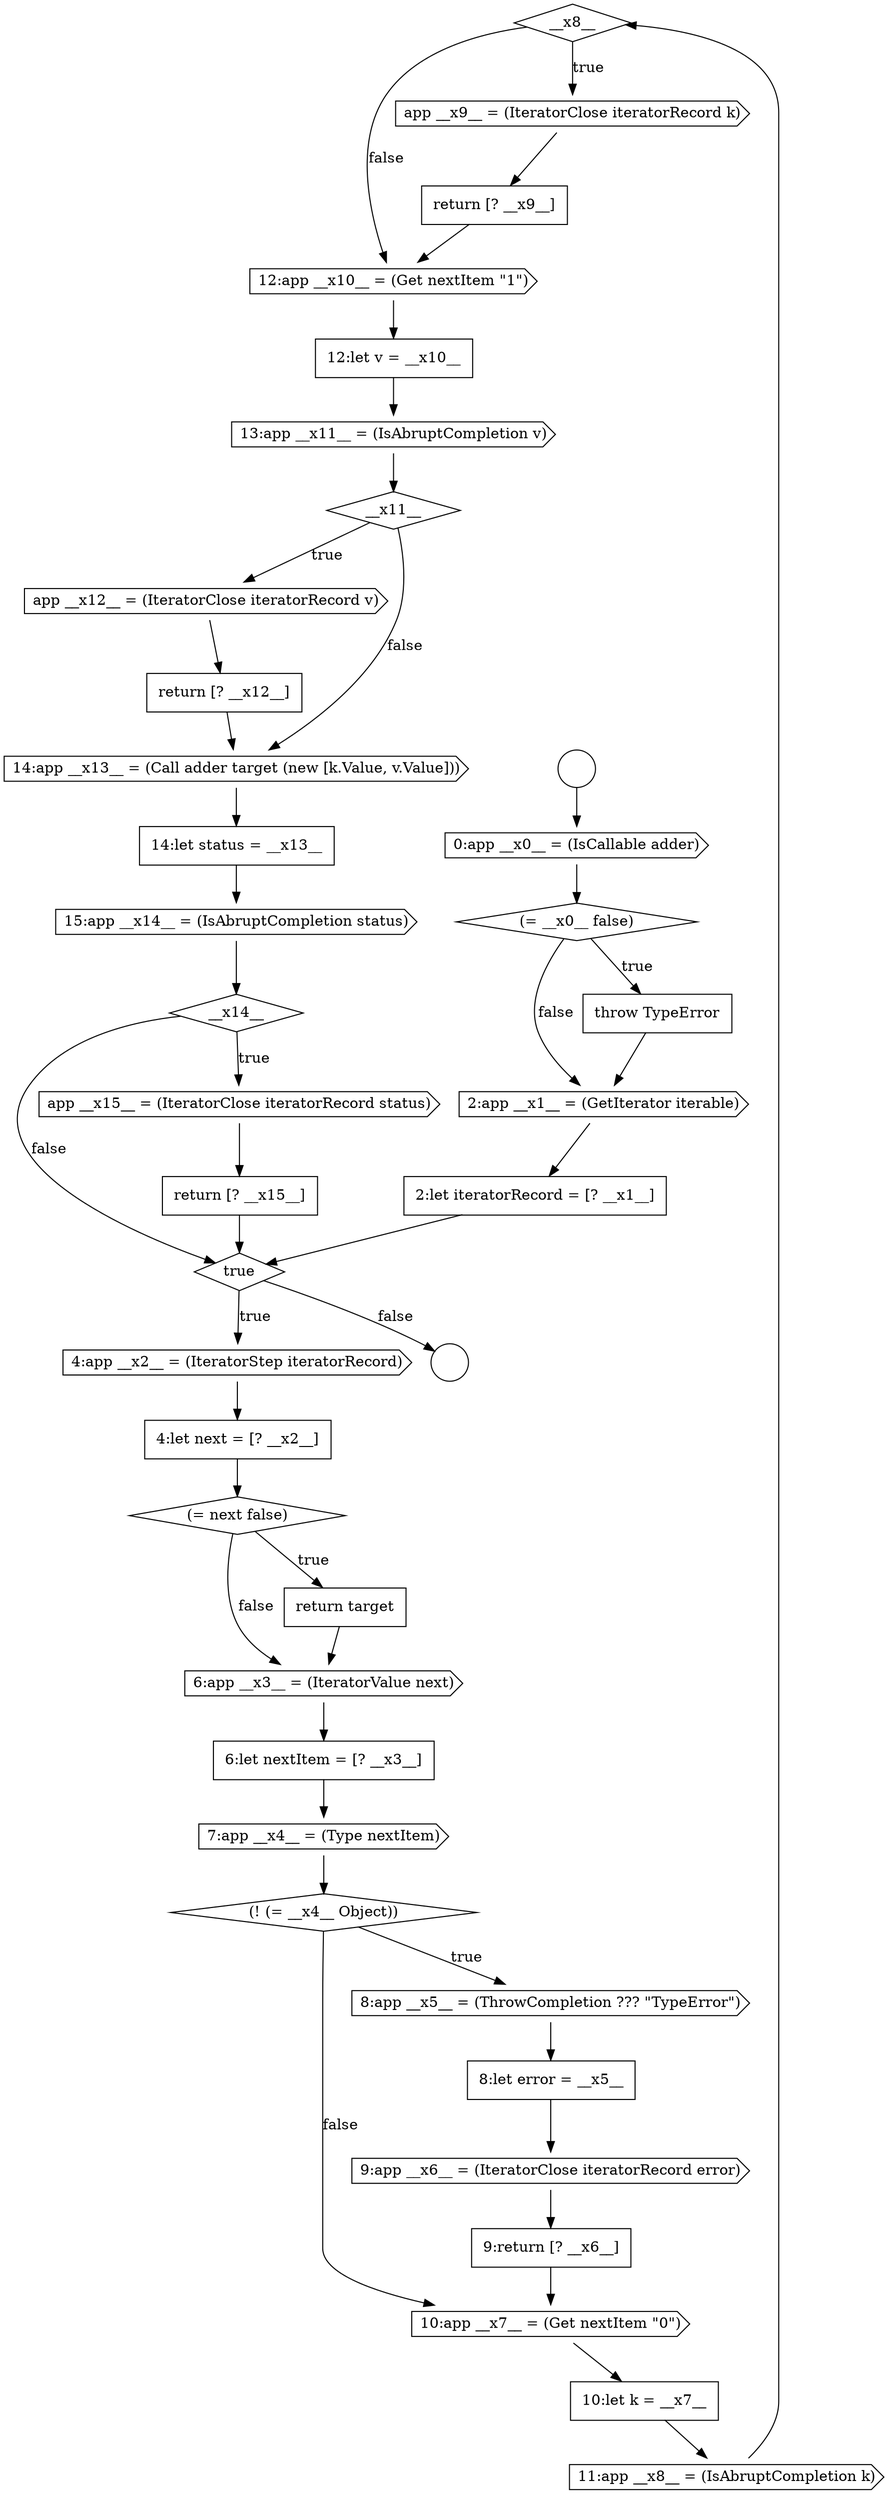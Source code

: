 digraph {
  node17021 [shape=diamond, label=<<font color="black">__x8__</font>> color="black" fillcolor="white" style=filled]
  node17026 [shape=cds, label=<<font color="black">13:app __x11__ = (IsAbruptCompletion v)</font>> color="black" fillcolor="white" style=filled]
  node17017 [shape=none, margin=0, label=<<font color="black">
    <table border="0" cellborder="1" cellspacing="0" cellpadding="10">
      <tr><td align="left">9:return [? __x6__]</td></tr>
    </table>
  </font>> color="black" fillcolor="white" style=filled]
  node17004 [shape=none, margin=0, label=<<font color="black">
    <table border="0" cellborder="1" cellspacing="0" cellpadding="10">
      <tr><td align="left">2:let iteratorRecord = [? __x1__]</td></tr>
    </table>
  </font>> color="black" fillcolor="white" style=filled]
  node17008 [shape=diamond, label=<<font color="black">(= next false)</font>> color="black" fillcolor="white" style=filled]
  node17000 [shape=cds, label=<<font color="black">0:app __x0__ = (IsCallable adder)</font>> color="black" fillcolor="white" style=filled]
  node17010 [shape=cds, label=<<font color="black">6:app __x3__ = (IteratorValue next)</font>> color="black" fillcolor="white" style=filled]
  node17022 [shape=cds, label=<<font color="black">app __x9__ = (IteratorClose iteratorRecord k)</font>> color="black" fillcolor="white" style=filled]
  node17029 [shape=none, margin=0, label=<<font color="black">
    <table border="0" cellborder="1" cellspacing="0" cellpadding="10">
      <tr><td align="left">return [? __x12__]</td></tr>
    </table>
  </font>> color="black" fillcolor="white" style=filled]
  node17018 [shape=cds, label=<<font color="black">10:app __x7__ = (Get nextItem &quot;0&quot;)</font>> color="black" fillcolor="white" style=filled]
  node17031 [shape=none, margin=0, label=<<font color="black">
    <table border="0" cellborder="1" cellspacing="0" cellpadding="10">
      <tr><td align="left">14:let status = __x13__</td></tr>
    </table>
  </font>> color="black" fillcolor="white" style=filled]
  node16999 [shape=circle label=" " color="black" fillcolor="white" style=filled]
  node17006 [shape=cds, label=<<font color="black">4:app __x2__ = (IteratorStep iteratorRecord)</font>> color="black" fillcolor="white" style=filled]
  node17019 [shape=none, margin=0, label=<<font color="black">
    <table border="0" cellborder="1" cellspacing="0" cellpadding="10">
      <tr><td align="left">10:let k = __x7__</td></tr>
    </table>
  </font>> color="black" fillcolor="white" style=filled]
  node17020 [shape=cds, label=<<font color="black">11:app __x8__ = (IsAbruptCompletion k)</font>> color="black" fillcolor="white" style=filled]
  node17015 [shape=none, margin=0, label=<<font color="black">
    <table border="0" cellborder="1" cellspacing="0" cellpadding="10">
      <tr><td align="left">8:let error = __x5__</td></tr>
    </table>
  </font>> color="black" fillcolor="white" style=filled]
  node17024 [shape=cds, label=<<font color="black">12:app __x10__ = (Get nextItem &quot;1&quot;)</font>> color="black" fillcolor="white" style=filled]
  node17003 [shape=cds, label=<<font color="black">2:app __x1__ = (GetIterator iterable)</font>> color="black" fillcolor="white" style=filled]
  node17014 [shape=cds, label=<<font color="black">8:app __x5__ = (ThrowCompletion ??? &quot;TypeError&quot;)</font>> color="black" fillcolor="white" style=filled]
  node17011 [shape=none, margin=0, label=<<font color="black">
    <table border="0" cellborder="1" cellspacing="0" cellpadding="10">
      <tr><td align="left">6:let nextItem = [? __x3__]</td></tr>
    </table>
  </font>> color="black" fillcolor="white" style=filled]
  node17005 [shape=diamond, label=<<font color="black">true</font>> color="black" fillcolor="white" style=filled]
  node17032 [shape=cds, label=<<font color="black">15:app __x14__ = (IsAbruptCompletion status)</font>> color="black" fillcolor="white" style=filled]
  node17001 [shape=diamond, label=<<font color="black">(= __x0__ false)</font>> color="black" fillcolor="white" style=filled]
  node17033 [shape=diamond, label=<<font color="black">__x14__</font>> color="black" fillcolor="white" style=filled]
  node17016 [shape=cds, label=<<font color="black">9:app __x6__ = (IteratorClose iteratorRecord error)</font>> color="black" fillcolor="white" style=filled]
  node17028 [shape=cds, label=<<font color="black">app __x12__ = (IteratorClose iteratorRecord v)</font>> color="black" fillcolor="white" style=filled]
  node17009 [shape=none, margin=0, label=<<font color="black">
    <table border="0" cellborder="1" cellspacing="0" cellpadding="10">
      <tr><td align="left">return target</td></tr>
    </table>
  </font>> color="black" fillcolor="white" style=filled]
  node17012 [shape=cds, label=<<font color="black">7:app __x4__ = (Type nextItem)</font>> color="black" fillcolor="white" style=filled]
  node17013 [shape=diamond, label=<<font color="black">(! (= __x4__ Object))</font>> color="black" fillcolor="white" style=filled]
  node17002 [shape=none, margin=0, label=<<font color="black">
    <table border="0" cellborder="1" cellspacing="0" cellpadding="10">
      <tr><td align="left">throw TypeError</td></tr>
    </table>
  </font>> color="black" fillcolor="white" style=filled]
  node17034 [shape=cds, label=<<font color="black">app __x15__ = (IteratorClose iteratorRecord status)</font>> color="black" fillcolor="white" style=filled]
  node17023 [shape=none, margin=0, label=<<font color="black">
    <table border="0" cellborder="1" cellspacing="0" cellpadding="10">
      <tr><td align="left">return [? __x9__]</td></tr>
    </table>
  </font>> color="black" fillcolor="white" style=filled]
  node17025 [shape=none, margin=0, label=<<font color="black">
    <table border="0" cellborder="1" cellspacing="0" cellpadding="10">
      <tr><td align="left">12:let v = __x10__</td></tr>
    </table>
  </font>> color="black" fillcolor="white" style=filled]
  node17027 [shape=diamond, label=<<font color="black">__x11__</font>> color="black" fillcolor="white" style=filled]
  node16998 [shape=circle label=" " color="black" fillcolor="white" style=filled]
  node17030 [shape=cds, label=<<font color="black">14:app __x13__ = (Call adder target (new [k.Value, v.Value]))</font>> color="black" fillcolor="white" style=filled]
  node17007 [shape=none, margin=0, label=<<font color="black">
    <table border="0" cellborder="1" cellspacing="0" cellpadding="10">
      <tr><td align="left">4:let next = [? __x2__]</td></tr>
    </table>
  </font>> color="black" fillcolor="white" style=filled]
  node17035 [shape=none, margin=0, label=<<font color="black">
    <table border="0" cellborder="1" cellspacing="0" cellpadding="10">
      <tr><td align="left">return [? __x15__]</td></tr>
    </table>
  </font>> color="black" fillcolor="white" style=filled]
  node17022 -> node17023 [ color="black"]
  node17009 -> node17010 [ color="black"]
  node17012 -> node17013 [ color="black"]
  node17032 -> node17033 [ color="black"]
  node17027 -> node17028 [label=<<font color="black">true</font>> color="black"]
  node17027 -> node17030 [label=<<font color="black">false</font>> color="black"]
  node17035 -> node17005 [ color="black"]
  node17034 -> node17035 [ color="black"]
  node17019 -> node17020 [ color="black"]
  node17028 -> node17029 [ color="black"]
  node17029 -> node17030 [ color="black"]
  node17017 -> node17018 [ color="black"]
  node17033 -> node17034 [label=<<font color="black">true</font>> color="black"]
  node17033 -> node17005 [label=<<font color="black">false</font>> color="black"]
  node17008 -> node17009 [label=<<font color="black">true</font>> color="black"]
  node17008 -> node17010 [label=<<font color="black">false</font>> color="black"]
  node17020 -> node17021 [ color="black"]
  node17014 -> node17015 [ color="black"]
  node17006 -> node17007 [ color="black"]
  node17030 -> node17031 [ color="black"]
  node17031 -> node17032 [ color="black"]
  node17005 -> node17006 [label=<<font color="black">true</font>> color="black"]
  node17005 -> node16999 [label=<<font color="black">false</font>> color="black"]
  node17011 -> node17012 [ color="black"]
  node17025 -> node17026 [ color="black"]
  node17015 -> node17016 [ color="black"]
  node17001 -> node17002 [label=<<font color="black">true</font>> color="black"]
  node17001 -> node17003 [label=<<font color="black">false</font>> color="black"]
  node17018 -> node17019 [ color="black"]
  node17021 -> node17022 [label=<<font color="black">true</font>> color="black"]
  node17021 -> node17024 [label=<<font color="black">false</font>> color="black"]
  node17002 -> node17003 [ color="black"]
  node17013 -> node17014 [label=<<font color="black">true</font>> color="black"]
  node17013 -> node17018 [label=<<font color="black">false</font>> color="black"]
  node17000 -> node17001 [ color="black"]
  node17023 -> node17024 [ color="black"]
  node17010 -> node17011 [ color="black"]
  node17007 -> node17008 [ color="black"]
  node17026 -> node17027 [ color="black"]
  node17004 -> node17005 [ color="black"]
  node16998 -> node17000 [ color="black"]
  node17024 -> node17025 [ color="black"]
  node17003 -> node17004 [ color="black"]
  node17016 -> node17017 [ color="black"]
}
